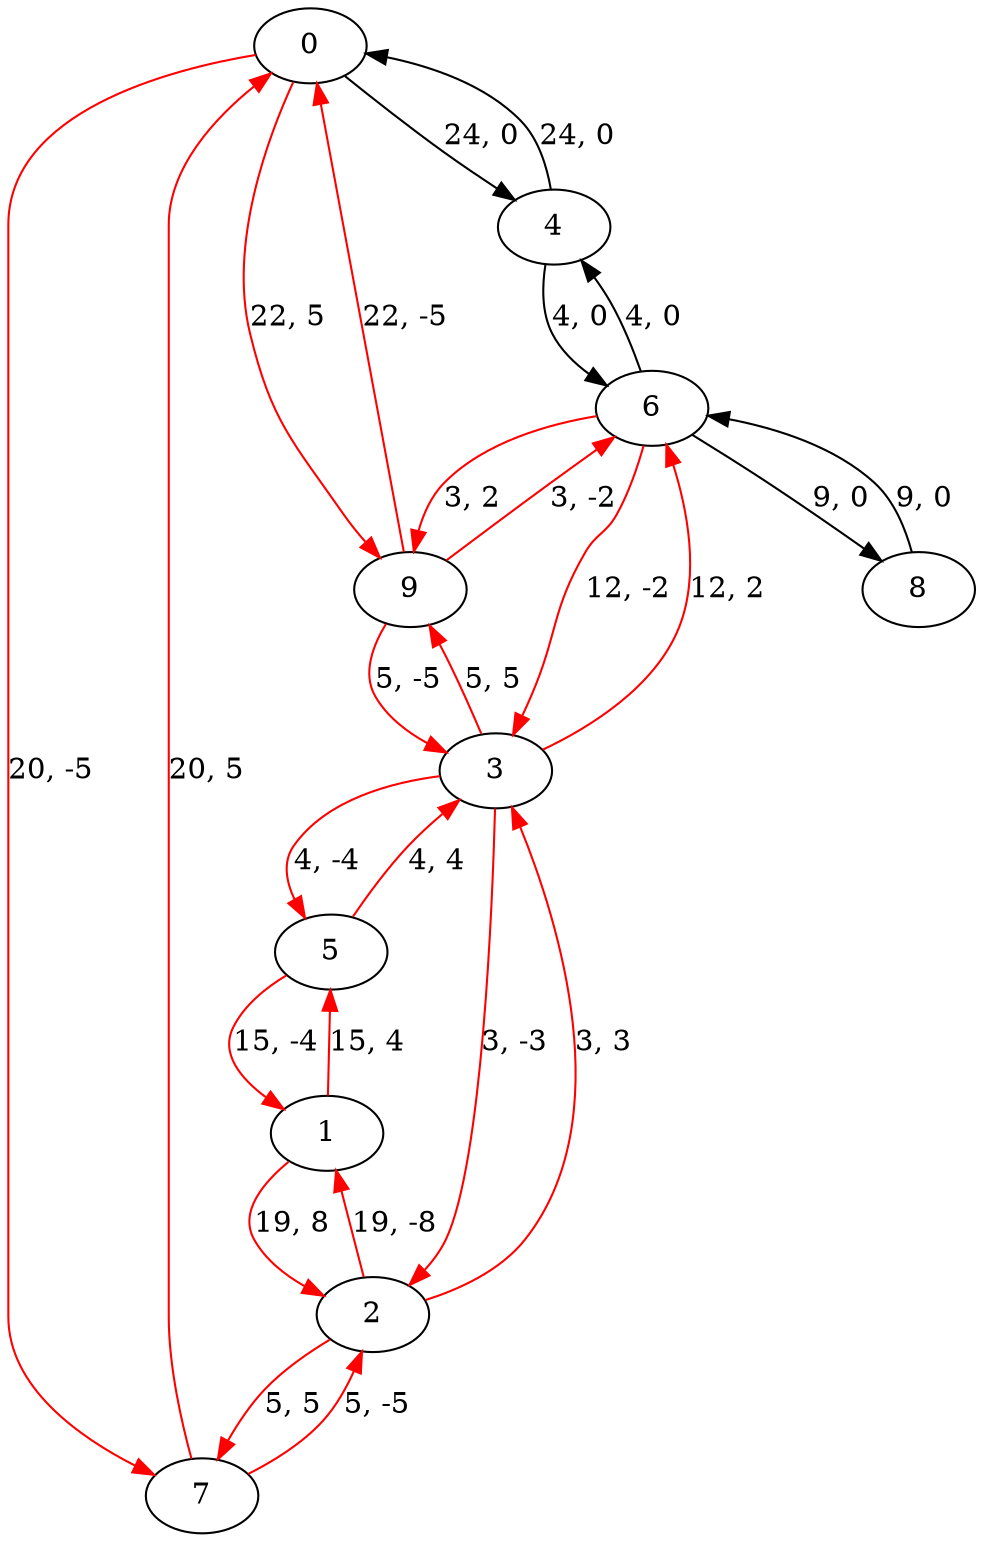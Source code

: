digraph G {
  0 -> 4 [label="24, 0", ]
  0 -> 7 [label="20, -5", color="red"]
  0 -> 9 [label="22, 5", color="red"]
  1 -> 2 [label="19, 8", color="red"]
  1 -> 5 [label="15, 4", color="red"]
  2 -> 1 [label="19, -8", color="red"]
  2 -> 3 [label="3, 3", color="red"]
  2 -> 7 [label="5, 5", color="red"]
  3 -> 2 [label="3, -3", color="red"]
  3 -> 5 [label="4, -4", color="red"]
  3 -> 6 [label="12, 2", color="red"]
  3 -> 9 [label="5, 5", color="red"]
  4 -> 0 [label="24, 0", ]
  4 -> 6 [label="4, 0", ]
  5 -> 1 [label="15, -4", color="red"]
  5 -> 3 [label="4, 4", color="red"]
  6 -> 3 [label="12, -2", color="red"]
  6 -> 4 [label="4, 0", ]
  6 -> 8 [label="9, 0", ]
  6 -> 9 [label="3, 2", color="red"]
  7 -> 0 [label="20, 5", color="red"]
  7 -> 2 [label="5, -5", color="red"]
  8 -> 6 [label="9, 0", ]
  9 -> 0 [label="22, -5", color="red"]
  9 -> 3 [label="5, -5", color="red"]
  9 -> 6 [label="3, -2", color="red"]
}
